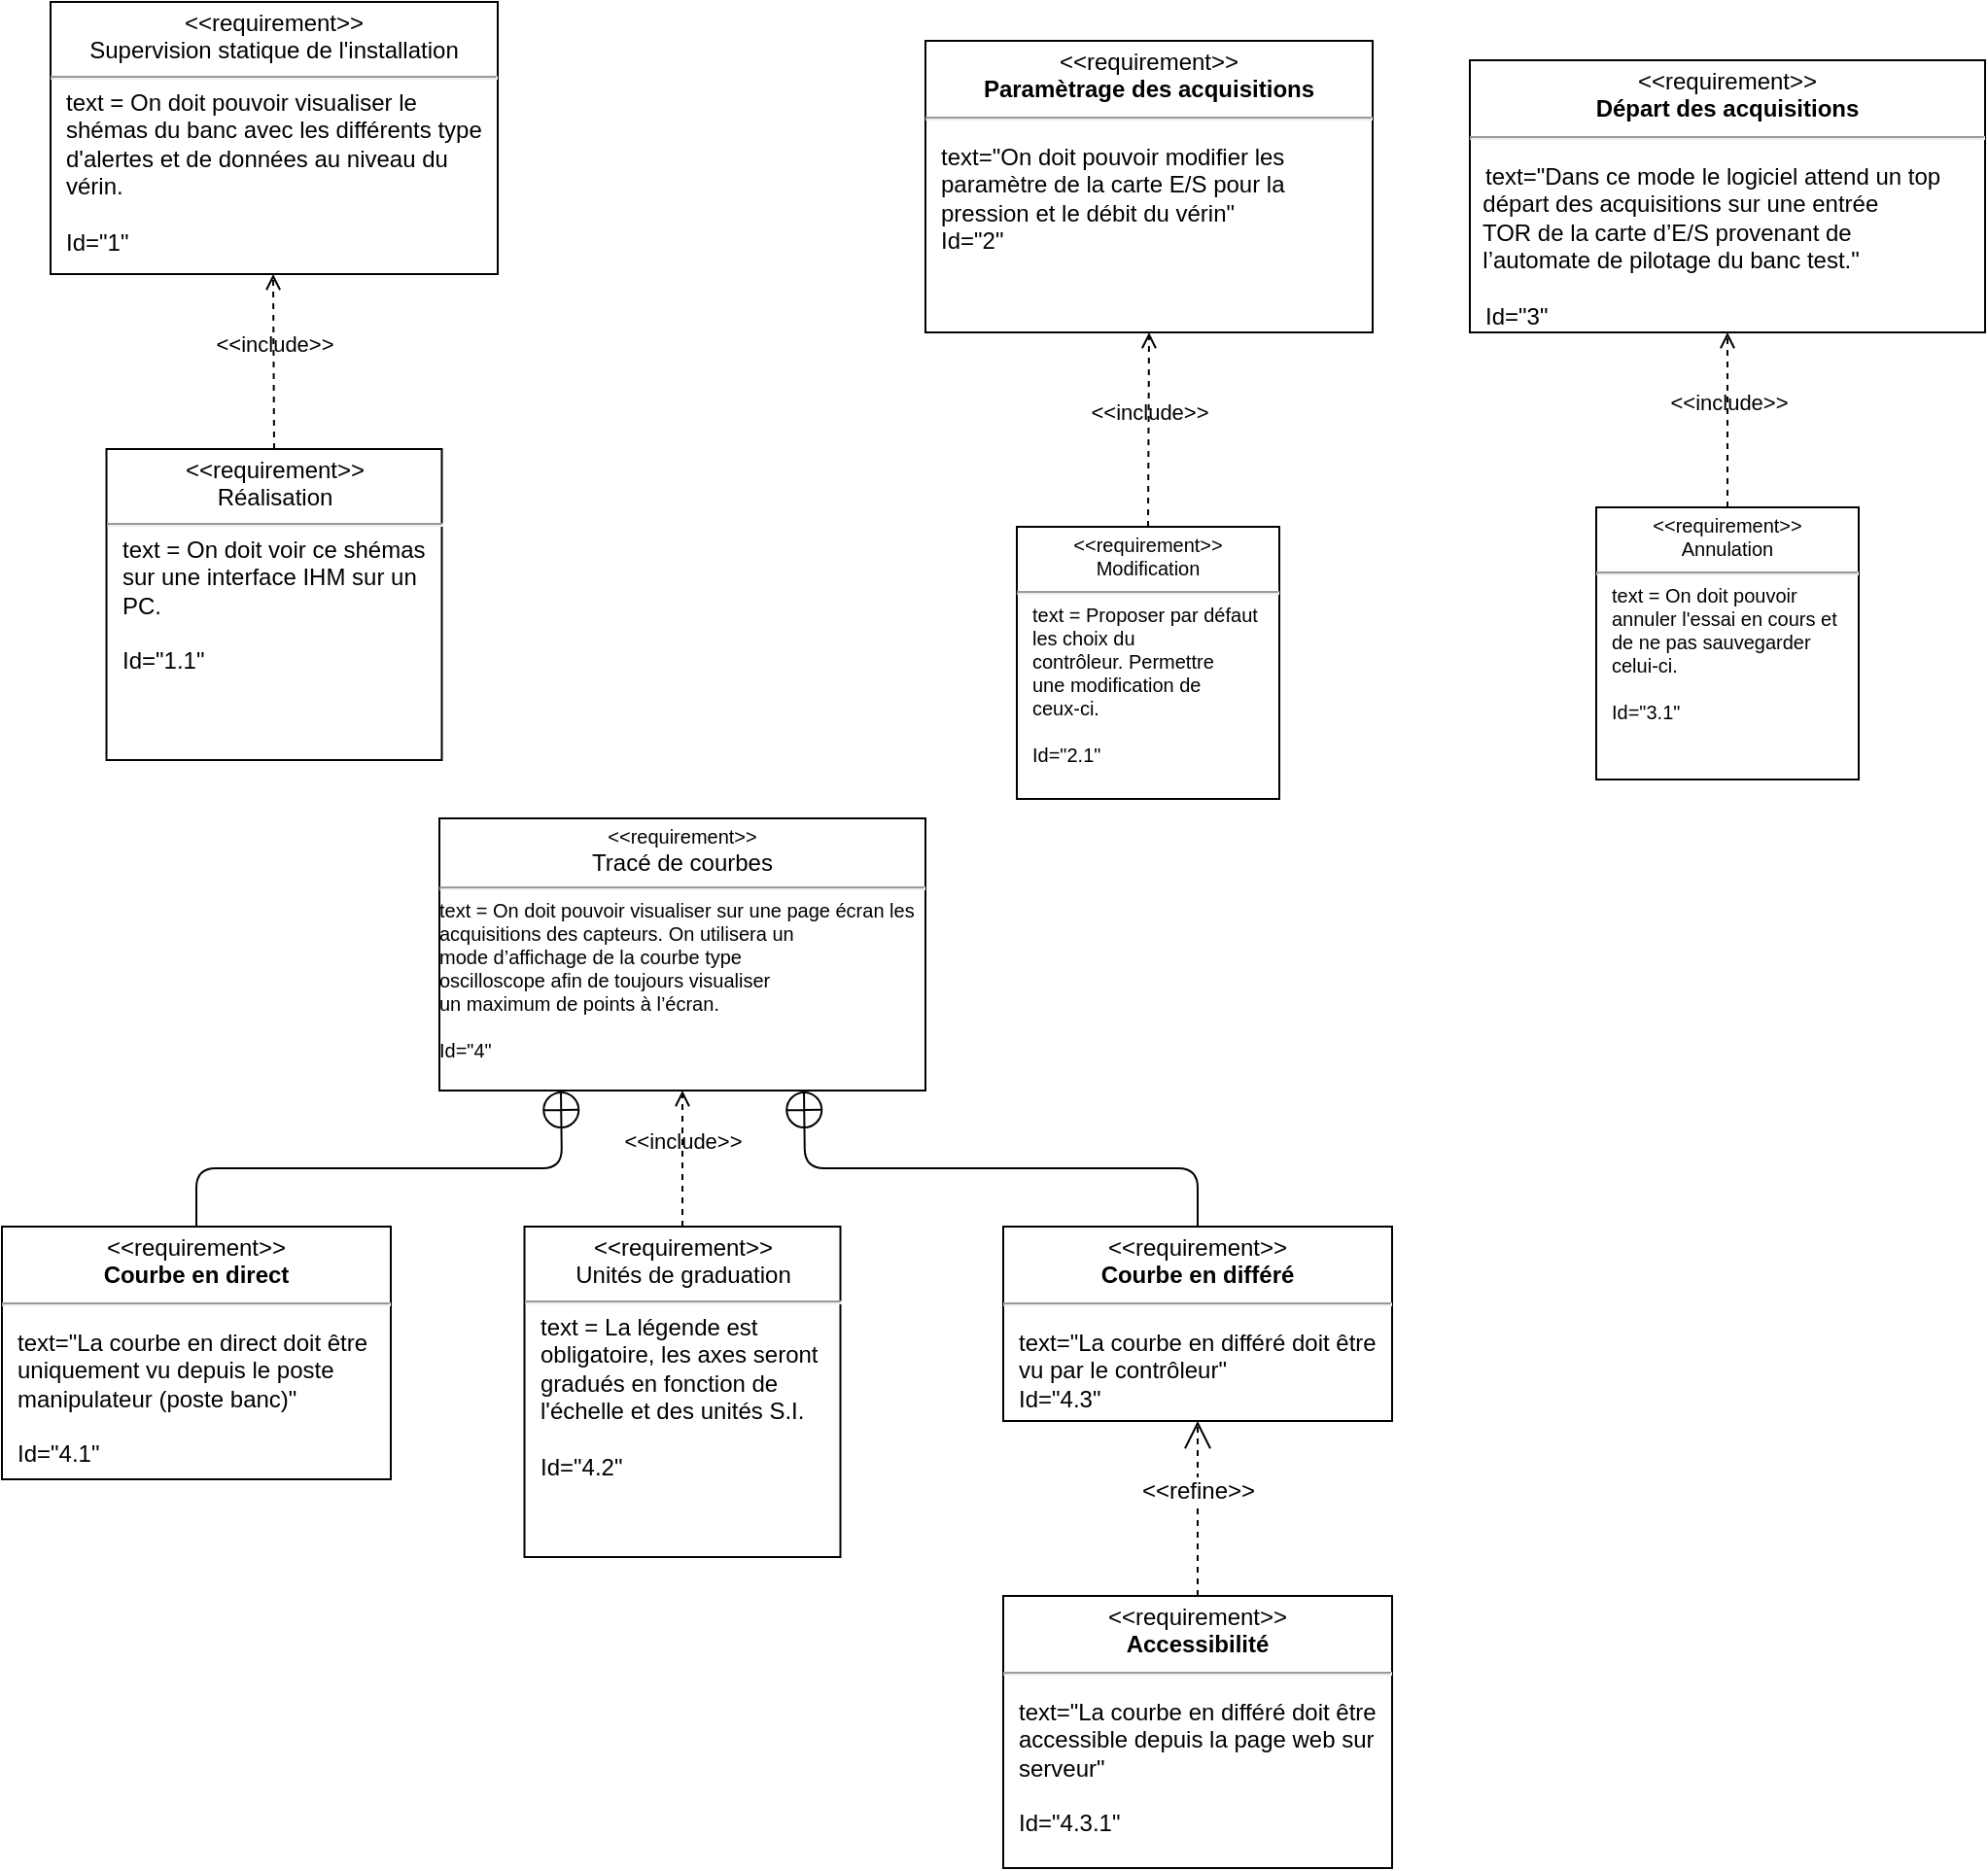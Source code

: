 <mxfile>
    <diagram id="v-w_UyHxcoHzM-9ri4jf" name="Page-1">
        <mxGraphModel dx="1240" dy="1012" grid="1" gridSize="10" guides="1" tooltips="1" connect="1" arrows="1" fold="1" page="1" pageScale="1" pageWidth="1169" pageHeight="1654" math="0" shadow="0">
            <root>
                <mxCell id="0"/>
                <mxCell id="1" parent="0"/>
                <mxCell id="12" value="&lt;p style=&quot;margin: 4px 0px 0px&quot;&gt;&lt;font style=&quot;font-size: 12px&quot;&gt;&amp;lt;&amp;lt;requirement&amp;gt;&amp;gt;&lt;br&gt;&lt;span&gt;Réalisation&lt;/span&gt;&lt;br&gt;&lt;/font&gt;&lt;/p&gt;&lt;hr&gt;&lt;p style=&quot;text-align: left ; margin: 0px 0px 0px 8px&quot;&gt;&lt;font style=&quot;font-size: 12px&quot;&gt;text =&amp;nbsp;&lt;span&gt;On doit voir ce shémas sur une interface IHM sur un PC.&lt;/span&gt;&lt;/font&gt;&lt;/p&gt;&lt;p style=&quot;text-align: left ; margin: 0px 0px 0px 8px&quot;&gt;&lt;font style=&quot;font-size: 12px&quot;&gt;&lt;span&gt;&lt;br&gt;&lt;/span&gt;&lt;/font&gt;&lt;/p&gt;&lt;p style=&quot;text-align: left ; margin: 0px 0px 0px 8px&quot;&gt;&lt;font style=&quot;font-size: 12px&quot;&gt;&lt;span&gt;Id=&quot;1.1&quot;&lt;/span&gt;&lt;/font&gt;&lt;/p&gt;" style="shape=rect;html=1;overflow=fill;whiteSpace=wrap;fontSize=10;align=center;" parent="1" vertex="1">
                    <mxGeometry x="148.75" y="310" width="172.5" height="160" as="geometry"/>
                </mxCell>
                <mxCell id="19" value="&lt;p style=&quot;margin: 0px ; margin-top: 4px ; text-align: center&quot;&gt;&lt;font style=&quot;font-size: 12px&quot;&gt;&amp;lt;&amp;lt;requirement&amp;gt;&amp;gt;&lt;br&gt;Supervision statique de l'installation&lt;br&gt;&lt;/font&gt;&lt;/p&gt;&lt;hr&gt;&lt;p style=&quot;margin: 0px ; margin-left: 8px ; text-align: left&quot;&gt;&lt;font style=&quot;font-size: 12px&quot;&gt;text = On doit pouvoir visualiser le shémas du banc avec les différents type d'alertes et de données au niveau du vérin.&lt;/font&gt;&lt;/p&gt;&lt;p style=&quot;margin: 0px ; margin-left: 8px ; text-align: left&quot;&gt;&lt;font style=&quot;font-size: 12px&quot;&gt;&lt;br&gt;&lt;/font&gt;&lt;/p&gt;&lt;p style=&quot;margin: 0px ; margin-left: 8px ; text-align: left&quot;&gt;&lt;font style=&quot;font-size: 12px&quot;&gt;Id=&quot;1&quot;&lt;/font&gt;&lt;/p&gt;&lt;div style=&quot;padding: 0px ; margin: 0px&quot;&gt;&lt;br style=&quot;padding: 0px ; margin: 0px ; text-align: left&quot;&gt;&lt;/div&gt;" style="shape=rect;html=1;overflow=fill;whiteSpace=wrap;fontSize=10;" parent="1" vertex="1">
                    <mxGeometry x="120" y="80" width="230" height="140" as="geometry"/>
                </mxCell>
                <mxCell id="23" value="&lt;p style=&quot;margin: 0px ; margin-top: 4px ; text-align: center&quot;&gt;&amp;lt;&amp;lt;requirement&amp;gt;&amp;gt;&lt;br&gt;&lt;span&gt;Modification&lt;/span&gt;&lt;br&gt;&lt;/p&gt;&lt;hr&gt;&lt;p style=&quot;text-align: left ; margin: 0px 0px 0px 8px&quot;&gt;text =&amp;nbsp;&lt;span style=&quot;text-align: center&quot;&gt;&lt;font style=&quot;font-size: 10px&quot;&gt;Proposer par défaut&lt;br&gt;les choix du&lt;br&gt;contrôleur. Permettre&lt;br&gt;une modification de&lt;br&gt;ceux-ci.&lt;/font&gt;&lt;/span&gt;&lt;/p&gt;&lt;p style=&quot;text-align: left ; margin: 0px 0px 0px 8px&quot;&gt;&lt;span style=&quot;text-align: center&quot;&gt;&lt;font style=&quot;font-size: 10px&quot;&gt;&lt;br&gt;&lt;/font&gt;&lt;/span&gt;&lt;/p&gt;&lt;p style=&quot;text-align: left ; margin: 0px 0px 0px 8px&quot;&gt;&lt;span style=&quot;text-align: center&quot;&gt;&lt;font style=&quot;font-size: 10px&quot;&gt;Id=&quot;2.1&quot;&lt;/font&gt;&lt;/span&gt;&lt;/p&gt;&lt;br&gt;&#9;&#9;&lt;br&gt;&#9;&lt;br&gt;&#9;&lt;br&gt;&#9;&#9;" style="shape=rect;html=1;overflow=fill;whiteSpace=wrap;fontSize=10;" parent="1" vertex="1">
                    <mxGeometry x="617" y="350" width="135" height="140" as="geometry"/>
                </mxCell>
                <mxCell id="28" value="&lt;p style=&quot;margin: 0px ; margin-top: 4px ; text-align: center&quot;&gt;&amp;lt;&amp;lt;requirement&amp;gt;&amp;gt;&lt;br&gt;&lt;span&gt;Annulation&lt;/span&gt;&lt;br&gt;&lt;/p&gt;&lt;hr&gt;&lt;p style=&quot;text-align: left ; margin: 0px 0px 0px 8px&quot;&gt;text = On doit pouvoir annuler l'essai en cours et de ne pas sauvegarder celui-ci.&lt;span style=&quot;text-align: center&quot;&gt;&lt;font style=&quot;font-size: 10px&quot;&gt;&lt;br&gt;&lt;/font&gt;&lt;/span&gt;&lt;/p&gt;&lt;p style=&quot;text-align: left ; margin: 0px 0px 0px 8px&quot;&gt;&lt;br&gt;&lt;/p&gt;&lt;p style=&quot;text-align: left ; margin: 0px 0px 0px 8px&quot;&gt;Id=&quot;3.1&quot;&lt;/p&gt;&lt;br&gt;&#9;&#9;&lt;br&gt;&#9;&lt;br&gt;&#9;&lt;br&gt;&#9;&#9;" style="shape=rect;html=1;overflow=fill;whiteSpace=wrap;fontSize=10;" parent="1" vertex="1">
                    <mxGeometry x="915" y="340" width="135" height="140" as="geometry"/>
                </mxCell>
                <mxCell id="30" value="&lt;p style=&quot;margin: 0px ; margin-top: 4px ; text-align: center&quot;&gt;&amp;lt;&amp;lt;requirement&amp;gt;&amp;gt;&lt;br&gt;&lt;span style=&quot;font-size: 12px&quot;&gt;Tracé de courbes&lt;/span&gt;&lt;/p&gt;&lt;hr&gt;&lt;div style=&quot;padding: 0px ; margin: 0px&quot;&gt;&lt;div&gt;&lt;div style=&quot;text-align: left&quot;&gt;text = On doit pouvoir v&lt;font&gt;&lt;font style=&quot;font-size: 10px&quot;&gt;&lt;span&gt;isualiser sur une page écran les&lt;br&gt;acquisitions des capteurs.&amp;nbsp;On utilisera un&lt;br&gt;&lt;/span&gt;&lt;span&gt;mode d’affichage de la courbe type&lt;br&gt;&lt;/span&gt;&lt;span&gt;oscilloscope afin de toujours visualiser&lt;br&gt;&lt;/span&gt;&lt;span&gt;un maximum de points à l’écran&lt;/span&gt;&lt;span style=&quot;text-align: center&quot;&gt;.&lt;/span&gt;&lt;/font&gt;&lt;/font&gt;&lt;/div&gt;&lt;div style=&quot;text-align: left&quot;&gt;&lt;font&gt;&lt;font style=&quot;font-size: 10px&quot;&gt;&lt;span style=&quot;text-align: center&quot;&gt;&lt;br&gt;&lt;/span&gt;&lt;/font&gt;&lt;/font&gt;&lt;/div&gt;&lt;div style=&quot;text-align: left&quot;&gt;&lt;font&gt;&lt;font style=&quot;font-size: 10px&quot;&gt;&lt;span style=&quot;text-align: center&quot;&gt;Id=&quot;4&quot;&lt;/span&gt;&lt;/font&gt;&lt;/font&gt;&lt;/div&gt;&lt;br&gt;&#9;&#9;&lt;br&gt;&#9;&lt;br&gt;&#9;&lt;br&gt;&#9;&#9;&lt;/div&gt;&lt;div style=&quot;text-align: left&quot;&gt;&lt;br&gt;&lt;/div&gt;&lt;/div&gt;" style="shape=rect;html=1;overflow=fill;whiteSpace=wrap;fontSize=10;" parent="1" vertex="1">
                    <mxGeometry x="320" y="500" width="250" height="140" as="geometry"/>
                </mxCell>
                <mxCell id="31" value="&lt;p style=&quot;margin: 4px 0px 0px&quot;&gt;&lt;font style=&quot;font-size: 12px&quot;&gt;&amp;lt;&amp;lt;requirement&amp;gt;&amp;gt;&lt;br&gt;&lt;span&gt;Unités de graduation&lt;/span&gt;&lt;br&gt;&lt;/font&gt;&lt;/p&gt;&lt;hr&gt;&lt;p style=&quot;text-align: left ; margin: 0px 0px 0px 8px&quot;&gt;&lt;font style=&quot;font-size: 12px&quot;&gt;text = La l&lt;span&gt;égende est&amp;nbsp; obligatoire, les axes seront gradués en fonction de l'échelle et des unités S.I.&lt;/span&gt;&lt;/font&gt;&lt;/p&gt;&lt;p style=&quot;text-align: left ; margin: 0px 0px 0px 8px&quot;&gt;&lt;font style=&quot;font-size: 12px&quot;&gt;&lt;span&gt;&lt;br&gt;&lt;/span&gt;&lt;/font&gt;&lt;/p&gt;&lt;p style=&quot;text-align: left ; margin: 0px 0px 0px 8px&quot;&gt;&lt;font style=&quot;font-size: 12px&quot;&gt;&lt;span&gt;Id=&quot;4.2&quot;&lt;/span&gt;&lt;/font&gt;&lt;/p&gt;" style="shape=rect;html=1;overflow=fill;whiteSpace=wrap;fontSize=10;align=center;" parent="1" vertex="1">
                    <mxGeometry x="363.75" y="710" width="162.5" height="170" as="geometry"/>
                </mxCell>
                <mxCell id="33" value="&amp;lt;&amp;lt;include&amp;gt;&amp;gt;" style="html=1;verticalAlign=bottom;labelBackgroundColor=none;endArrow=open;endFill=0;dashed=1;exitX=0.5;exitY=0;exitDx=0;exitDy=0;entryX=0.5;entryY=1;entryDx=0;entryDy=0;" parent="1" source="31" target="30" edge="1">
                    <mxGeometry width="160" relative="1" as="geometry">
                        <mxPoint x="380" y="650" as="sourcePoint"/>
                        <mxPoint x="660" y="440" as="targetPoint"/>
                    </mxGeometry>
                </mxCell>
                <mxCell id="35" value="&amp;lt;&amp;lt;include&amp;gt;&amp;gt;" style="html=1;verticalAlign=bottom;labelBackgroundColor=none;endArrow=open;endFill=0;dashed=1;exitX=0.5;exitY=0;exitDx=0;exitDy=0;entryX=0.5;entryY=1;entryDx=0;entryDy=0;" parent="1" source="12" edge="1">
                    <mxGeometry width="160" relative="1" as="geometry">
                        <mxPoint x="234.5" y="290" as="sourcePoint"/>
                        <mxPoint x="234.5" y="220" as="targetPoint"/>
                    </mxGeometry>
                </mxCell>
                <mxCell id="36" value="&amp;lt;&amp;lt;include&amp;gt;&amp;gt;" style="html=1;verticalAlign=bottom;labelBackgroundColor=none;endArrow=open;endFill=0;dashed=1;exitX=0.5;exitY=0;exitDx=0;exitDy=0;entryX=0.5;entryY=1;entryDx=0;entryDy=0;" parent="1" edge="1" target="43" source="23">
                    <mxGeometry width="160" relative="1" as="geometry">
                        <mxPoint x="550.5" y="330" as="sourcePoint"/>
                        <mxPoint x="550" y="240" as="targetPoint"/>
                    </mxGeometry>
                </mxCell>
                <mxCell id="37" value="&amp;lt;&amp;lt;include&amp;gt;&amp;gt;" style="html=1;verticalAlign=bottom;labelBackgroundColor=none;endArrow=open;endFill=0;dashed=1;exitX=0.5;exitY=0;exitDx=0;exitDy=0;entryX=0.5;entryY=1;entryDx=0;entryDy=0;" parent="1" edge="1" target="40" source="28">
                    <mxGeometry width="160" relative="1" as="geometry">
                        <mxPoint x="845" y="300" as="sourcePoint"/>
                        <mxPoint x="845" y="210" as="targetPoint"/>
                    </mxGeometry>
                </mxCell>
                <mxCell id="40" value="&lt;p style=&quot;margin: 0px ; margin-top: 4px ; text-align: center&quot;&gt;&amp;lt;&amp;lt;requirement&amp;gt;&amp;gt;&lt;br&gt;&lt;b&gt;Départ des acquisitions&lt;/b&gt;&lt;/p&gt;&lt;hr&gt;&lt;p&gt;&lt;/p&gt;&lt;p style=&quot;margin: 0px ; margin-left: 8px ; text-align: left&quot;&gt;text=&quot;&lt;span style=&quot;font-family: &amp;#34;helvetica&amp;#34;&quot;&gt;Dans ce mode le logiciel attend un top&lt;/span&gt;&lt;/p&gt;&lt;div style=&quot;text-align: left&quot;&gt;&amp;nbsp; départ des acquisitions sur une entrée&lt;/div&gt;&lt;div style=&quot;text-align: left&quot;&gt;&amp;nbsp; TOR de la carte d’E/S provenant de&lt;/div&gt;&lt;div style=&quot;text-align: left&quot;&gt;&amp;nbsp; l’automate de pilotage du banc test.&lt;span&gt;&quot;&lt;/span&gt;&lt;/div&gt;&lt;div style=&quot;text-align: left&quot;&gt;&lt;span&gt;&lt;br&gt;&lt;/span&gt;&lt;/div&gt;&lt;p style=&quot;margin: 0px ; margin-left: 8px ; text-align: left&quot;&gt;Id=&quot;3&quot;&lt;/p&gt;" style="shape=rect;overflow=fill;html=1;whiteSpace=wrap;align=center;fontSize=12;" vertex="1" parent="1">
                    <mxGeometry x="850" y="110" width="265" height="140" as="geometry"/>
                </mxCell>
                <mxCell id="43" value="&lt;p style=&quot;margin: 0px ; margin-top: 4px ; text-align: center&quot;&gt;&amp;lt;&amp;lt;requirement&amp;gt;&amp;gt;&lt;br&gt;&lt;b&gt;Paramètrage des acquisitions&lt;/b&gt;&lt;/p&gt;&lt;hr&gt;&lt;p&gt;&lt;/p&gt;&lt;p style=&quot;margin: 0px ; margin-left: 8px ; text-align: left&quot;&gt;text=&quot;On doit pouvoir modifier les paramètre de la carte E/S pour la pression et le débit du vérin&quot;&lt;br&gt;Id=&quot;2&quot;&lt;/p&gt;" style="shape=rect;overflow=fill;html=1;whiteSpace=wrap;align=center;fontSize=12;" vertex="1" parent="1">
                    <mxGeometry x="570" y="100" width="230" height="150" as="geometry"/>
                </mxCell>
                <mxCell id="44" value="&lt;p style=&quot;margin: 0px ; margin-top: 4px ; text-align: center&quot;&gt;&amp;lt;&amp;lt;requirement&amp;gt;&amp;gt;&lt;br&gt;&lt;b&gt;Courbe en direct&lt;/b&gt;&lt;/p&gt;&lt;hr&gt;&lt;p&gt;&lt;/p&gt;&lt;p style=&quot;margin: 0px ; margin-left: 8px ; text-align: left&quot;&gt;text=&quot;La courbe en direct doit être uniquement vu depuis le poste manipulateur (poste banc)&quot;&lt;/p&gt;&lt;p style=&quot;margin: 0px ; margin-left: 8px ; text-align: left&quot;&gt;&lt;br&gt;Id=&quot;4.1&quot;&lt;/p&gt;" style="shape=rect;overflow=fill;html=1;whiteSpace=wrap;align=center;fontSize=12;" vertex="1" parent="1">
                    <mxGeometry x="95" y="710" width="200" height="130" as="geometry"/>
                </mxCell>
                <mxCell id="45" value="&lt;p style=&quot;margin: 0px ; margin-top: 4px ; text-align: center&quot;&gt;&amp;lt;&amp;lt;requirement&amp;gt;&amp;gt;&lt;br&gt;&lt;b&gt;Courbe en différé&lt;/b&gt;&lt;/p&gt;&lt;hr&gt;&lt;p&gt;&lt;/p&gt;&lt;p style=&quot;margin: 0px ; margin-left: 8px ; text-align: left&quot;&gt;text=&quot;La courbe en différé doit être vu par le contrôleur&quot;&lt;br&gt;Id=&quot;4.3&quot;&lt;/p&gt;" style="shape=rect;overflow=fill;html=1;whiteSpace=wrap;align=center;fontSize=12;" vertex="1" parent="1">
                    <mxGeometry x="610" y="710" width="200" height="100" as="geometry"/>
                </mxCell>
                <mxCell id="47" value="" style="endArrow=circlePlus;startArrow=none;endFill=0;startFill=0;endSize=8;html=1;labelBackgroundColor=none;fontSize=12;entryX=0.75;entryY=1;entryDx=0;entryDy=0;exitX=0.5;exitY=0;exitDx=0;exitDy=0;" edge="1" parent="1" source="45" target="30">
                    <mxGeometry width="160" relative="1" as="geometry">
                        <mxPoint x="605" y="620" as="sourcePoint"/>
                        <mxPoint x="765" y="620" as="targetPoint"/>
                        <Array as="points">
                            <mxPoint x="710" y="680"/>
                            <mxPoint x="508" y="680"/>
                        </Array>
                    </mxGeometry>
                </mxCell>
                <mxCell id="48" value="" style="endArrow=circlePlus;startArrow=none;endFill=0;startFill=0;endSize=8;html=1;labelBackgroundColor=none;fontSize=12;entryX=0.25;entryY=1;entryDx=0;entryDy=0;exitX=0.5;exitY=0;exitDx=0;exitDy=0;" edge="1" parent="1" source="44" target="30">
                    <mxGeometry width="160" relative="1" as="geometry">
                        <mxPoint x="670" y="720" as="sourcePoint"/>
                        <mxPoint x="509.5" y="653.36" as="targetPoint"/>
                        <Array as="points">
                            <mxPoint x="195" y="680"/>
                            <mxPoint x="383" y="680"/>
                        </Array>
                    </mxGeometry>
                </mxCell>
                <mxCell id="49" value="&lt;p style=&quot;margin: 0px ; margin-top: 4px ; text-align: center&quot;&gt;&amp;lt;&amp;lt;requirement&amp;gt;&amp;gt;&lt;br&gt;&lt;b&gt;Accessibilité&lt;/b&gt;&lt;/p&gt;&lt;hr&gt;&lt;p&gt;&lt;/p&gt;&lt;p style=&quot;margin: 0px ; margin-left: 8px ; text-align: left&quot;&gt;text=&quot;La courbe en différé doit être accessible depuis la page web sur serveur&quot;&lt;/p&gt;&lt;p style=&quot;margin: 0px ; margin-left: 8px ; text-align: left&quot;&gt;&lt;br&gt;Id=&quot;4.3.1&quot;&lt;/p&gt;" style="shape=rect;overflow=fill;html=1;whiteSpace=wrap;align=center;fontSize=12;" vertex="1" parent="1">
                    <mxGeometry x="610" y="900" width="200" height="140" as="geometry"/>
                </mxCell>
                <mxCell id="50" value="&amp;lt;&amp;lt;refine&amp;gt;&amp;gt;" style="edgeStyle=none;html=1;endArrow=open;endSize=12;dashed=1;verticalAlign=bottom;fontSize=12;exitX=0.5;exitY=0;exitDx=0;exitDy=0;entryX=0.5;entryY=1;entryDx=0;entryDy=0;" edge="1" parent="1" source="49" target="45">
                    <mxGeometry width="160" relative="1" as="geometry">
                        <mxPoint x="540" y="560" as="sourcePoint"/>
                        <mxPoint x="700" y="560" as="targetPoint"/>
                    </mxGeometry>
                </mxCell>
            </root>
        </mxGraphModel>
    </diagram>
</mxfile>
